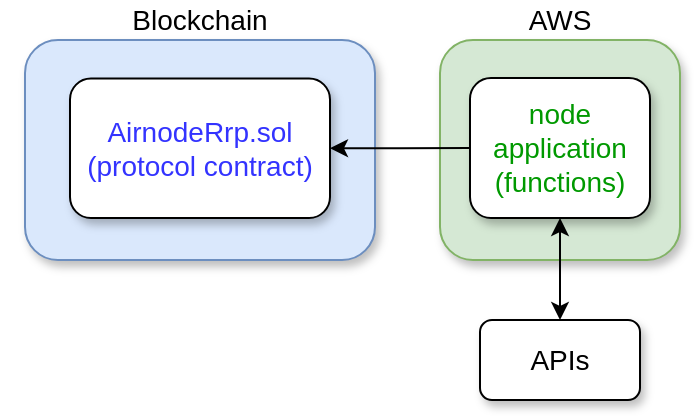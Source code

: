 <mxfile version="15.4.0" type="device"><diagram id="4O6epzg2AJXXY7ks4dIh" name="Page-1"><mxGraphModel dx="1106" dy="860" grid="1" gridSize="10" guides="1" tooltips="1" connect="1" arrows="1" fold="1" page="1" pageScale="1" pageWidth="850" pageHeight="1100" math="0" shadow="0"><root><mxCell id="0"/><mxCell id="1" parent="0"/><mxCell id="l8H_vUXsylBwbUtLSSNO-1" value="" style="rounded=1;whiteSpace=wrap;html=1;fillColor=#d5e8d4;strokeColor=#82b366;shadow=1;" vertex="1" parent="1"><mxGeometry x="240" y="30" width="120" height="110" as="geometry"/></mxCell><mxCell id="l8H_vUXsylBwbUtLSSNO-2" value="&lt;font style=&quot;font-size: 14px&quot;&gt;APIs&lt;/font&gt;" style="rounded=1;whiteSpace=wrap;html=1;shadow=1;" vertex="1" parent="1"><mxGeometry x="260" y="170" width="80" height="40" as="geometry"/></mxCell><mxCell id="l8H_vUXsylBwbUtLSSNO-3" style="edgeStyle=orthogonalEdgeStyle;rounded=0;orthogonalLoop=1;jettySize=auto;html=1;entryX=0.5;entryY=0;entryDx=0;entryDy=0;startArrow=classic;startFill=1;" edge="1" parent="1" source="l8H_vUXsylBwbUtLSSNO-4" target="l8H_vUXsylBwbUtLSSNO-2"><mxGeometry relative="1" as="geometry"/></mxCell><mxCell id="l8H_vUXsylBwbUtLSSNO-4" value="&lt;font style=&quot;font-size: 14px&quot; color=&quot;#009900&quot;&gt;node&lt;br&gt;application&lt;br&gt;(functions)&lt;/font&gt;" style="rounded=1;whiteSpace=wrap;html=1;shadow=1;" vertex="1" parent="1"><mxGeometry x="255" y="49" width="90" height="70" as="geometry"/></mxCell><mxCell id="l8H_vUXsylBwbUtLSSNO-5" value="" style="rounded=1;whiteSpace=wrap;html=1;fillColor=#dae8fc;strokeColor=#6c8ebf;shadow=1;" vertex="1" parent="1"><mxGeometry x="32.5" y="30" width="175" height="110" as="geometry"/></mxCell><mxCell id="l8H_vUXsylBwbUtLSSNO-6" value="Blockchain" style="text;html=1;strokeColor=none;fillColor=none;align=center;verticalAlign=middle;whiteSpace=wrap;rounded=0;fontSize=14;" vertex="1" parent="1"><mxGeometry x="20" y="10" width="200" height="20" as="geometry"/></mxCell><mxCell id="l8H_vUXsylBwbUtLSSNO-7" style="edgeStyle=orthogonalEdgeStyle;rounded=0;orthogonalLoop=1;jettySize=auto;html=1;exitX=1;exitY=0.5;exitDx=0;exitDy=0;entryX=0;entryY=0.5;entryDx=0;entryDy=0;startArrow=classic;startFill=1;strokeColor=#000000;endArrow=none;endFill=0;" edge="1" parent="1" source="l8H_vUXsylBwbUtLSSNO-11" target="l8H_vUXsylBwbUtLSSNO-4"><mxGeometry relative="1" as="geometry"><mxPoint x="190.68" y="84" as="sourcePoint"/></mxGeometry></mxCell><mxCell id="l8H_vUXsylBwbUtLSSNO-9" value="&lt;span style=&quot;font-size: 14px;&quot;&gt;AWS&lt;/span&gt;" style="text;html=1;strokeColor=none;fillColor=none;align=center;verticalAlign=middle;whiteSpace=wrap;rounded=0;fontStyle=0;fontSize=14;" vertex="1" parent="1"><mxGeometry x="280" y="10" width="40" height="20" as="geometry"/></mxCell><mxCell id="l8H_vUXsylBwbUtLSSNO-11" value="&lt;font style=&quot;font-size: 14px&quot; color=&quot;#3333ff&quot;&gt;AirnodeRrp.sol&lt;br&gt;(protocol contract)&lt;/font&gt;" style="rounded=1;whiteSpace=wrap;html=1;shadow=1;" vertex="1" parent="1"><mxGeometry x="55" y="49.25" width="130" height="69.75" as="geometry"/></mxCell></root></mxGraphModel></diagram></mxfile>